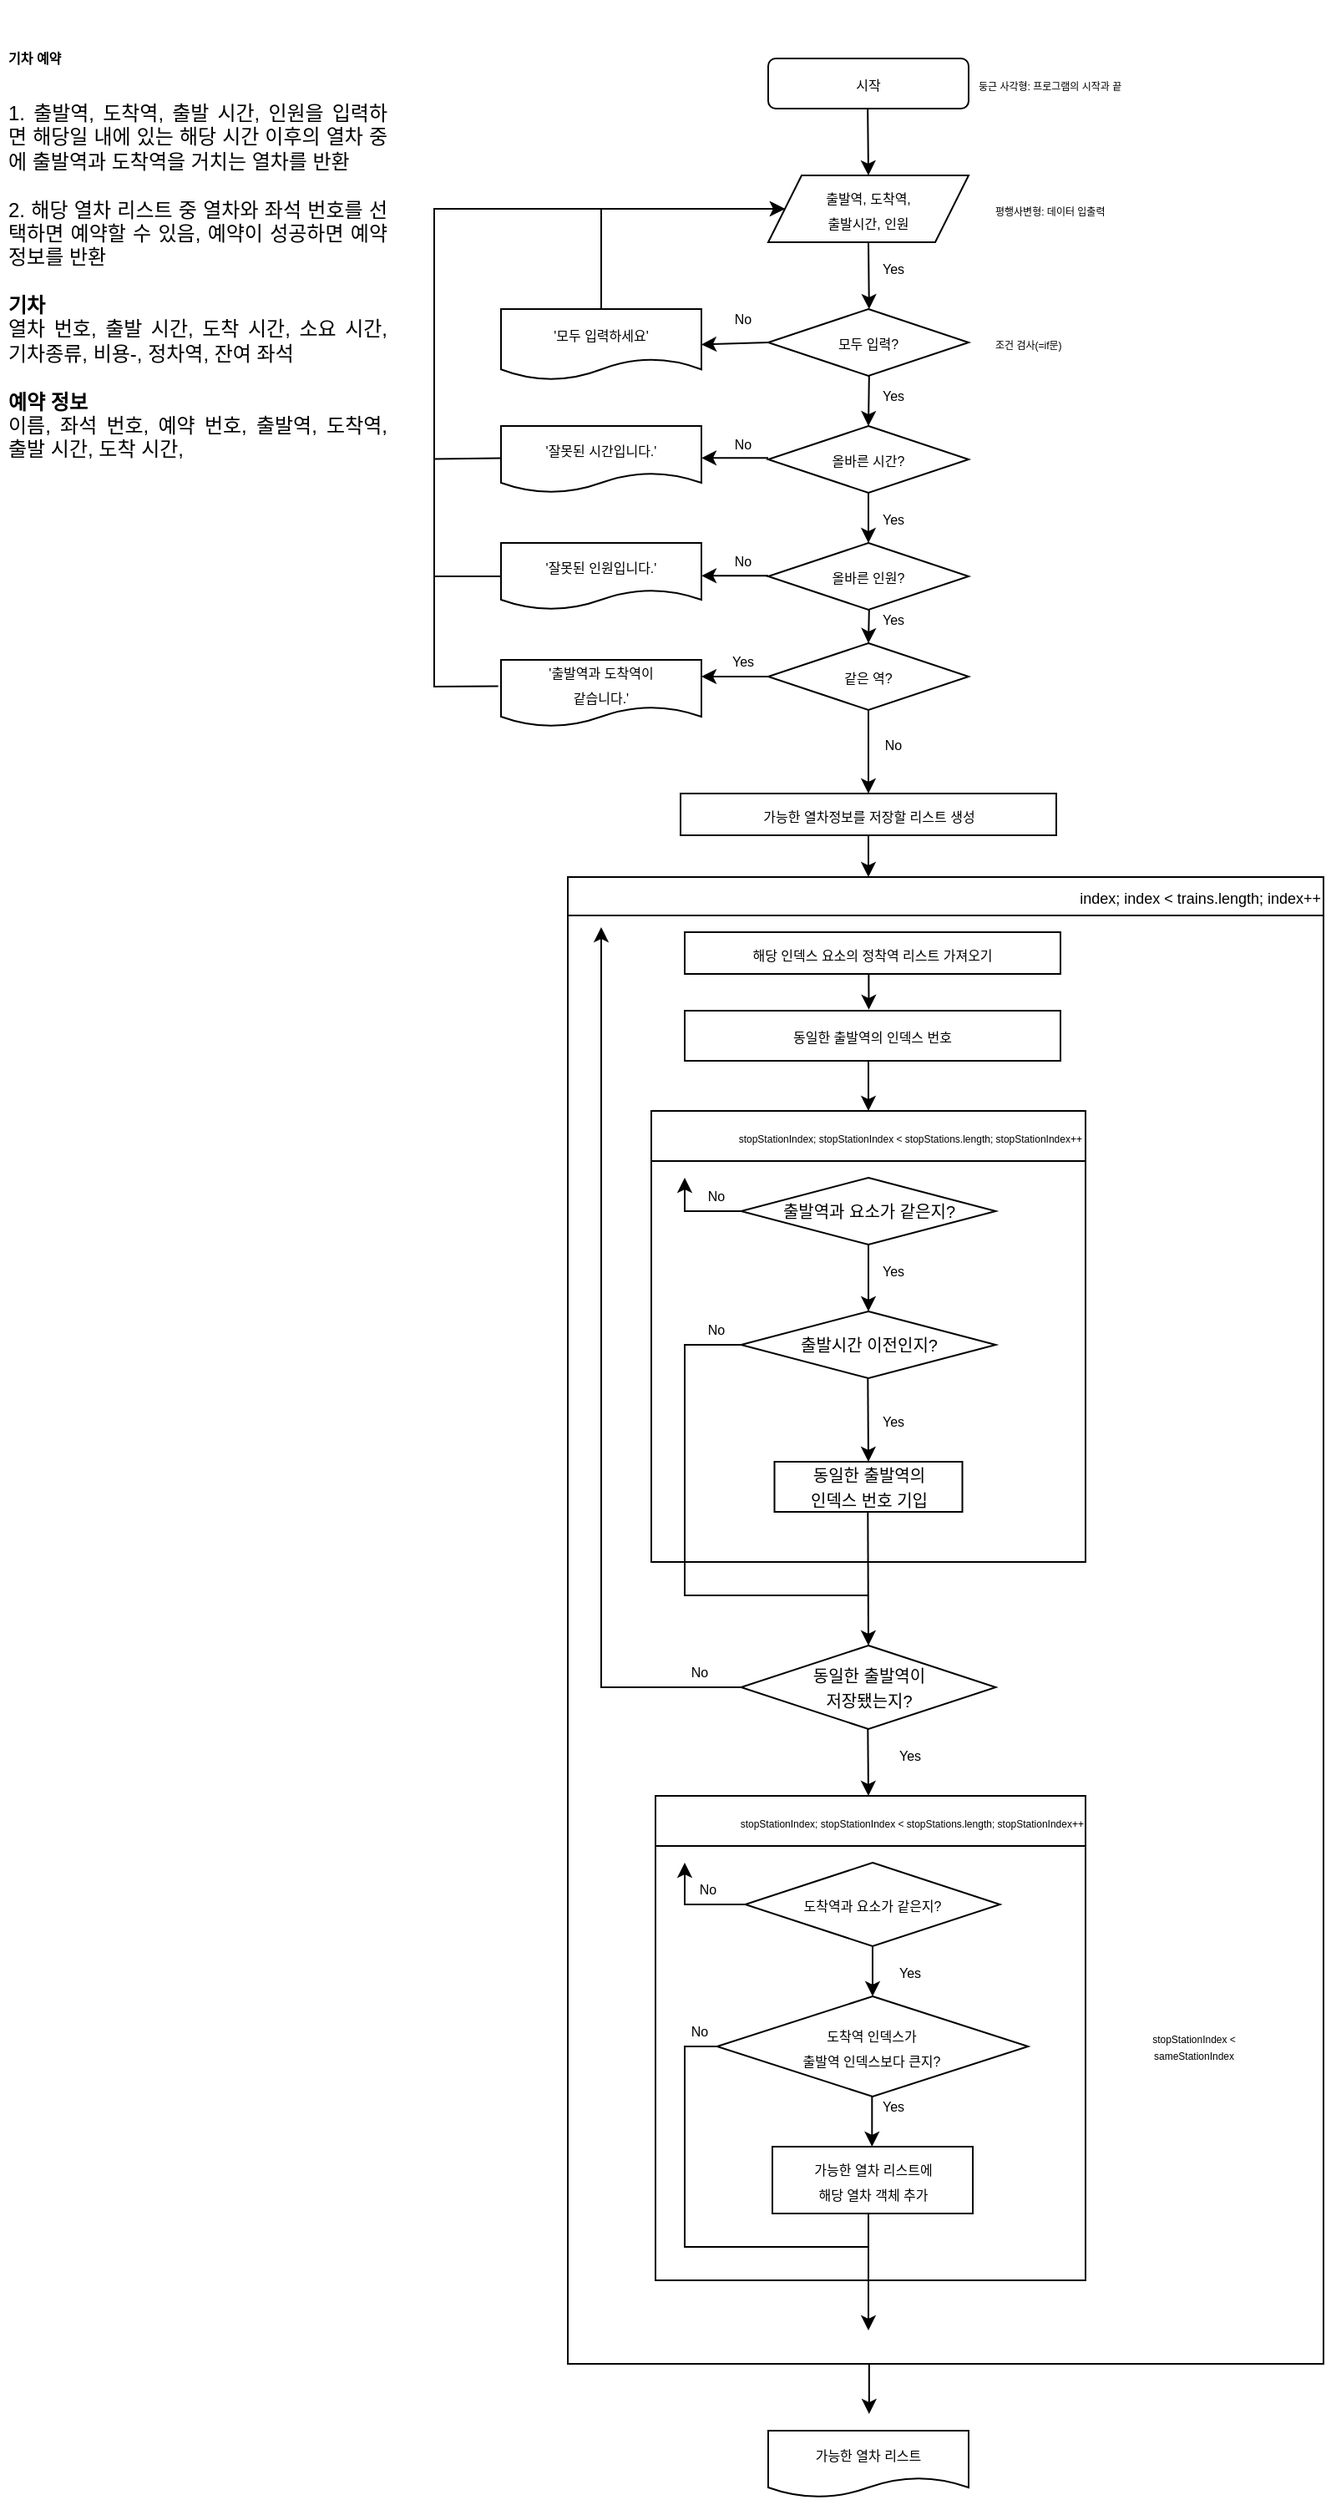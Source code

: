 <mxfile version="21.0.6" type="device"><diagram name="페이지-1" id="TivX8u7nkttPi0Drc1GT"><mxGraphModel dx="956" dy="1561" grid="1" gridSize="10" guides="1" tooltips="1" connect="1" arrows="1" fold="1" page="1" pageScale="1" pageWidth="827" pageHeight="1169" math="0" shadow="0"><root><mxCell id="0"/><mxCell id="1" parent="0"/><mxCell id="CI9CVftKUss4nP9BuD28-2" value="&lt;h1&gt;&lt;font style=&quot;font-size: 8px;&quot;&gt;기차 예약&lt;/font&gt;&lt;/h1&gt;&lt;div style=&quot;text-align: justify;&quot;&gt;1. 출발역, 도착역, 출발 시간, 인원을 입력하면 해당일 내에 있는 해당 시간 이후의 열차 중에 출발역과 도착역을 거치는 열차를 반환&lt;/div&gt;&lt;div style=&quot;text-align: justify;&quot;&gt;&lt;br&gt;&lt;/div&gt;&lt;div style=&quot;text-align: justify;&quot;&gt;2. 해당 열차 리스트 중 열차와 좌석 번호를 선택하면 예약할 수 있음, 예약이 성공하면 예약 정보를 반환&lt;/div&gt;&lt;div style=&quot;text-align: justify;&quot;&gt;&lt;br&gt;&lt;/div&gt;&lt;div style=&quot;text-align: justify;&quot;&gt;&lt;b&gt;기차&lt;/b&gt;&lt;/div&gt;&lt;div style=&quot;text-align: justify;&quot;&gt;열차 번호, 출발 시간, 도착 시간, 소요 시간, 기차종류,&amp;nbsp;&lt;span style=&quot;background-color: initial;&quot;&gt;비용-, 정차역, 잔여 좌석&amp;nbsp;&lt;/span&gt;&lt;/div&gt;&lt;div style=&quot;text-align: justify;&quot;&gt;&lt;br&gt;&lt;/div&gt;&lt;div style=&quot;text-align: justify;&quot;&gt;&lt;b&gt;예약 정보&lt;/b&gt;&lt;/div&gt;&lt;div style=&quot;text-align: justify;&quot;&gt;이름, 좌석 번호, 예약 번호, 출발역, 도착역, 출발 시간, 도착 시간,&amp;nbsp;&lt;/div&gt;&lt;div style=&quot;text-align: justify;&quot;&gt;&lt;br&gt;&lt;/div&gt;&lt;div&gt;&lt;br&gt;&lt;/div&gt;" style="text;html=1;strokeColor=none;fillColor=none;spacing=5;spacingTop=-20;whiteSpace=wrap;overflow=hidden;rounded=0;" parent="1" vertex="1"><mxGeometry x="10" y="-1145" width="235" height="300" as="geometry"/></mxCell><mxCell id="72me5ZO-nf5Kt0Uqi4xf-1" value="&lt;font style=&quot;font-size: 8px;&quot;&gt;시작&lt;/font&gt;" style="rounded=1;whiteSpace=wrap;html=1;" parent="1" vertex="1"><mxGeometry x="470" y="-1120" width="120" height="30" as="geometry"/></mxCell><mxCell id="72me5ZO-nf5Kt0Uqi4xf-2" value="&lt;font style=&quot;font-size: 6px;&quot;&gt;둥근 사각형: 프로그램의 시작과 끝&lt;/font&gt;" style="text;strokeColor=none;fillColor=none;align=left;verticalAlign=middle;spacingLeft=4;spacingRight=4;overflow=hidden;points=[[0,0.5],[1,0.5]];portConstraint=eastwest;rotatable=0;whiteSpace=wrap;html=1;" parent="1" vertex="1"><mxGeometry x="590" y="-1120" width="200" height="30" as="geometry"/></mxCell><mxCell id="72me5ZO-nf5Kt0Uqi4xf-3" value="&lt;font style=&quot;font-size: 8px;&quot;&gt;출발역, 도착역,&lt;br&gt;출발시간, 인원&lt;/font&gt;" style="shape=parallelogram;perimeter=parallelogramPerimeter;whiteSpace=wrap;html=1;fixedSize=1;" parent="1" vertex="1"><mxGeometry x="470" y="-1050" width="120" height="40" as="geometry"/></mxCell><mxCell id="72me5ZO-nf5Kt0Uqi4xf-4" value="&lt;font style=&quot;font-size: 6px;&quot;&gt;평행사변형: 데이터 입출력&lt;/font&gt;" style="text;strokeColor=none;fillColor=none;align=left;verticalAlign=middle;spacingLeft=4;spacingRight=4;overflow=hidden;points=[[0,0.5],[1,0.5]];portConstraint=eastwest;rotatable=0;whiteSpace=wrap;html=1;" parent="1" vertex="1"><mxGeometry x="600" y="-1045" width="170" height="30" as="geometry"/></mxCell><mxCell id="72me5ZO-nf5Kt0Uqi4xf-5" value="" style="endArrow=classic;html=1;rounded=0;" parent="1" edge="1"><mxGeometry width="50" height="50" relative="1" as="geometry"><mxPoint x="529.58" y="-1090" as="sourcePoint"/><mxPoint x="530" y="-1050" as="targetPoint"/></mxGeometry></mxCell><mxCell id="72me5ZO-nf5Kt0Uqi4xf-6" value="&lt;font style=&quot;font-size: 8px;&quot;&gt;모두 입력?&lt;/font&gt;" style="rhombus;whiteSpace=wrap;html=1;" parent="1" vertex="1"><mxGeometry x="470" y="-970" width="120" height="40" as="geometry"/></mxCell><mxCell id="72me5ZO-nf5Kt0Uqi4xf-7" value="&lt;font style=&quot;font-size: 6px;&quot;&gt;조건 검사(=if문)&lt;/font&gt;" style="text;strokeColor=none;fillColor=none;align=left;verticalAlign=middle;spacingLeft=4;spacingRight=4;overflow=hidden;points=[[0,0.5],[1,0.5]];portConstraint=eastwest;rotatable=0;whiteSpace=wrap;html=1;" parent="1" vertex="1"><mxGeometry x="600" y="-965" width="110" height="30" as="geometry"/></mxCell><mxCell id="72me5ZO-nf5Kt0Uqi4xf-10" value="" style="endArrow=classic;html=1;rounded=0;" parent="1" edge="1"><mxGeometry width="50" height="50" relative="1" as="geometry"><mxPoint x="530" y="-1010" as="sourcePoint"/><mxPoint x="530.42" y="-970" as="targetPoint"/></mxGeometry></mxCell><mxCell id="72me5ZO-nf5Kt0Uqi4xf-12" value="&lt;font style=&quot;font-size: 8px;&quot;&gt;'모두 입력하세요'&lt;/font&gt;" style="shape=document;whiteSpace=wrap;html=1;boundedLbl=1;" parent="1" vertex="1"><mxGeometry x="310" y="-970" width="120" height="42.5" as="geometry"/></mxCell><mxCell id="72me5ZO-nf5Kt0Uqi4xf-16" value="" style="endArrow=classic;html=1;rounded=0;entryX=0;entryY=0.5;entryDx=0;entryDy=0;exitX=0.5;exitY=0;exitDx=0;exitDy=0;" parent="1" source="72me5ZO-nf5Kt0Uqi4xf-12" target="72me5ZO-nf5Kt0Uqi4xf-3" edge="1"><mxGeometry width="50" height="50" relative="1" as="geometry"><mxPoint x="379" y="-950" as="sourcePoint"/><mxPoint x="429" y="-985" as="targetPoint"/><Array as="points"><mxPoint x="370" y="-1030"/></Array></mxGeometry></mxCell><mxCell id="72me5ZO-nf5Kt0Uqi4xf-18" value="" style="endArrow=classic;html=1;rounded=0;exitX=0;exitY=0.5;exitDx=0;exitDy=0;entryX=1;entryY=0.5;entryDx=0;entryDy=0;" parent="1" source="72me5ZO-nf5Kt0Uqi4xf-6" target="72me5ZO-nf5Kt0Uqi4xf-12" edge="1"><mxGeometry width="50" height="50" relative="1" as="geometry"><mxPoint x="460" y="-920" as="sourcePoint"/><mxPoint x="440" y="-920.42" as="targetPoint"/></mxGeometry></mxCell><mxCell id="72me5ZO-nf5Kt0Uqi4xf-20" value="&lt;font style=&quot;font-size: 8px;&quot;&gt;No&lt;/font&gt;" style="text;html=1;strokeColor=none;fillColor=none;align=center;verticalAlign=middle;whiteSpace=wrap;rounded=0;" parent="1" vertex="1"><mxGeometry x="440" y="-970" width="30" height="10" as="geometry"/></mxCell><mxCell id="72me5ZO-nf5Kt0Uqi4xf-23" value="&lt;font style=&quot;font-size: 8px;&quot;&gt;올바른 시간?&lt;/font&gt;" style="rhombus;whiteSpace=wrap;html=1;" parent="1" vertex="1"><mxGeometry x="470" y="-900" width="120" height="40" as="geometry"/></mxCell><mxCell id="72me5ZO-nf5Kt0Uqi4xf-24" value="" style="endArrow=classic;html=1;rounded=0;" parent="1" edge="1"><mxGeometry width="50" height="50" relative="1" as="geometry"><mxPoint x="530.42" y="-930" as="sourcePoint"/><mxPoint x="530" y="-900" as="targetPoint"/></mxGeometry></mxCell><mxCell id="72me5ZO-nf5Kt0Uqi4xf-25" value="&lt;font style=&quot;font-size: 8px;&quot;&gt;'잘못된 시간입니다.'&lt;/font&gt;" style="shape=document;whiteSpace=wrap;html=1;boundedLbl=1;" parent="1" vertex="1"><mxGeometry x="310" y="-900" width="120" height="40" as="geometry"/></mxCell><mxCell id="72me5ZO-nf5Kt0Uqi4xf-27" value="" style="endArrow=classic;html=1;rounded=0;" parent="1" edge="1"><mxGeometry width="50" height="50" relative="1" as="geometry"><mxPoint x="270" y="-800" as="sourcePoint"/><mxPoint x="480" y="-1030" as="targetPoint"/><Array as="points"><mxPoint x="270" y="-1030"/></Array></mxGeometry></mxCell><mxCell id="72me5ZO-nf5Kt0Uqi4xf-29" value="&lt;font style=&quot;font-size: 8px;&quot;&gt;올바른 인원?&lt;/font&gt;" style="rhombus;whiteSpace=wrap;html=1;" parent="1" vertex="1"><mxGeometry x="470" y="-830" width="120" height="40" as="geometry"/></mxCell><mxCell id="72me5ZO-nf5Kt0Uqi4xf-32" value="&lt;font style=&quot;font-size: 8px;&quot;&gt;'잘못된 인원입니다.'&lt;/font&gt;" style="shape=document;whiteSpace=wrap;html=1;boundedLbl=1;" parent="1" vertex="1"><mxGeometry x="310" y="-830" width="120" height="40" as="geometry"/></mxCell><mxCell id="72me5ZO-nf5Kt0Uqi4xf-33" value="" style="endArrow=none;html=1;rounded=0;" parent="1" edge="1"><mxGeometry width="50" height="50" relative="1" as="geometry"><mxPoint x="270" y="-880.27" as="sourcePoint"/><mxPoint x="310" y="-880.69" as="targetPoint"/></mxGeometry></mxCell><mxCell id="72me5ZO-nf5Kt0Uqi4xf-34" value="" style="endArrow=none;html=1;rounded=0;entryX=0;entryY=0.5;entryDx=0;entryDy=0;" parent="1" target="72me5ZO-nf5Kt0Uqi4xf-32" edge="1"><mxGeometry width="50" height="50" relative="1" as="geometry"><mxPoint x="270" y="-810" as="sourcePoint"/><mxPoint x="310" y="-730.42" as="targetPoint"/></mxGeometry></mxCell><mxCell id="72me5ZO-nf5Kt0Uqi4xf-38" value="" style="endArrow=classic;html=1;rounded=0;exitX=0;exitY=0.5;exitDx=0;exitDy=0;entryX=1;entryY=0.5;entryDx=0;entryDy=0;" parent="1" edge="1"><mxGeometry width="50" height="50" relative="1" as="geometry"><mxPoint x="470" y="-880.83" as="sourcePoint"/><mxPoint x="430" y="-880.83" as="targetPoint"/></mxGeometry></mxCell><mxCell id="72me5ZO-nf5Kt0Uqi4xf-39" value="&lt;font style=&quot;font-size: 8px;&quot;&gt;No&lt;/font&gt;" style="text;html=1;strokeColor=none;fillColor=none;align=center;verticalAlign=middle;whiteSpace=wrap;rounded=0;" parent="1" vertex="1"><mxGeometry x="440" y="-900" width="30" height="20" as="geometry"/></mxCell><mxCell id="72me5ZO-nf5Kt0Uqi4xf-41" value="&lt;font style=&quot;font-size: 8px;&quot;&gt;Yes&lt;/font&gt;" style="text;html=1;strokeColor=none;fillColor=none;align=center;verticalAlign=middle;whiteSpace=wrap;rounded=0;" parent="1" vertex="1"><mxGeometry x="530" y="-1000" width="30" height="10" as="geometry"/></mxCell><mxCell id="72me5ZO-nf5Kt0Uqi4xf-42" value="" style="endArrow=classic;html=1;rounded=0;" parent="1" edge="1"><mxGeometry width="50" height="50" relative="1" as="geometry"><mxPoint x="530" y="-860" as="sourcePoint"/><mxPoint x="530" y="-830" as="targetPoint"/></mxGeometry></mxCell><mxCell id="72me5ZO-nf5Kt0Uqi4xf-44" style="edgeStyle=orthogonalEdgeStyle;rounded=0;orthogonalLoop=1;jettySize=auto;html=1;exitX=0.5;exitY=1;exitDx=0;exitDy=0;" parent="1" source="72me5ZO-nf5Kt0Uqi4xf-29" target="72me5ZO-nf5Kt0Uqi4xf-29" edge="1"><mxGeometry relative="1" as="geometry"/></mxCell><mxCell id="72me5ZO-nf5Kt0Uqi4xf-45" value="" style="endArrow=classic;html=1;rounded=0;exitX=0;exitY=0.5;exitDx=0;exitDy=0;" parent="1" source="72me5ZO-nf5Kt0Uqi4xf-121" edge="1"><mxGeometry width="50" height="50" relative="1" as="geometry"><mxPoint x="470" y="-755" as="sourcePoint"/><mxPoint x="430" y="-750" as="targetPoint"/></mxGeometry></mxCell><mxCell id="72me5ZO-nf5Kt0Uqi4xf-46" value="&lt;span style=&quot;font-size: 8px;&quot;&gt;Yes&lt;/span&gt;" style="text;html=1;strokeColor=none;fillColor=none;align=center;verticalAlign=middle;whiteSpace=wrap;rounded=0;" parent="1" vertex="1"><mxGeometry x="440" y="-770" width="30" height="20" as="geometry"/></mxCell><mxCell id="72me5ZO-nf5Kt0Uqi4xf-57" value="&lt;font style=&quot;font-size: 8px;&quot;&gt;Yes&lt;/font&gt;" style="text;html=1;strokeColor=none;fillColor=none;align=center;verticalAlign=middle;whiteSpace=wrap;rounded=0;" parent="1" vertex="1"><mxGeometry x="530" y="-927.5" width="30" height="17.5" as="geometry"/></mxCell><mxCell id="72me5ZO-nf5Kt0Uqi4xf-58" value="&lt;font style=&quot;font-size: 8px;&quot;&gt;Yes&lt;/font&gt;" style="text;html=1;strokeColor=none;fillColor=none;align=center;verticalAlign=middle;whiteSpace=wrap;rounded=0;" parent="1" vertex="1"><mxGeometry x="530.42" y="-850" width="30" height="10" as="geometry"/></mxCell><mxCell id="72me5ZO-nf5Kt0Uqi4xf-64" value="&lt;span style=&quot;border-color: var(--border-color); font-weight: normal;&quot;&gt;&lt;font style=&quot;border-color: var(--border-color); font-size: 9px;&quot;&gt;index; index &amp;lt; trains.length; index++&lt;/font&gt;&lt;/span&gt;" style="swimlane;whiteSpace=wrap;html=1;align=right;" parent="1" vertex="1"><mxGeometry x="350" y="-630" width="452.5" height="890" as="geometry"/></mxCell><mxCell id="72me5ZO-nf5Kt0Uqi4xf-65" value="&lt;font style=&quot;font-weight: normal; font-size: 6px;&quot;&gt;stopStationIndex; stopStationIndex &amp;lt; stopStations.length; stopStationIndex++&lt;/font&gt;" style="swimlane;whiteSpace=wrap;html=1;align=right;startSize=30;" parent="72me5ZO-nf5Kt0Uqi4xf-64" vertex="1"><mxGeometry x="50" y="140" width="260" height="270" as="geometry"/></mxCell><mxCell id="72me5ZO-nf5Kt0Uqi4xf-91" value="&lt;font style=&quot;font-size: 10px;&quot;&gt;출발역과 요소가 같은지?&lt;/font&gt;" style="rhombus;whiteSpace=wrap;html=1;" parent="72me5ZO-nf5Kt0Uqi4xf-65" vertex="1"><mxGeometry x="53.75" y="40" width="152.5" height="40" as="geometry"/></mxCell><mxCell id="72me5ZO-nf5Kt0Uqi4xf-92" value="&lt;font style=&quot;font-size: 10px;&quot;&gt;동일한 출발역의&lt;br&gt;인덱스 번호 기입&lt;/font&gt;" style="whiteSpace=wrap;html=1;" parent="72me5ZO-nf5Kt0Uqi4xf-65" vertex="1"><mxGeometry x="73.75" y="210" width="112.5" height="30" as="geometry"/></mxCell><mxCell id="72me5ZO-nf5Kt0Uqi4xf-93" value="" style="endArrow=classic;html=1;rounded=0;exitX=0.5;exitY=1;exitDx=0;exitDy=0;entryX=0.5;entryY=0;entryDx=0;entryDy=0;" parent="72me5ZO-nf5Kt0Uqi4xf-65" source="72me5ZO-nf5Kt0Uqi4xf-91" target="72me5ZO-nf5Kt0Uqi4xf-118" edge="1"><mxGeometry width="50" height="50" relative="1" as="geometry"><mxPoint x="143.41" y="90" as="sourcePoint"/><mxPoint x="130" y="100" as="targetPoint"/></mxGeometry></mxCell><mxCell id="72me5ZO-nf5Kt0Uqi4xf-118" value="&lt;font style=&quot;font-size: 10px;&quot;&gt;출발시간 이전인지?&lt;/font&gt;" style="rhombus;whiteSpace=wrap;html=1;" parent="72me5ZO-nf5Kt0Uqi4xf-65" vertex="1"><mxGeometry x="53.75" y="120" width="152.5" height="40" as="geometry"/></mxCell><mxCell id="72me5ZO-nf5Kt0Uqi4xf-129" value="&lt;font style=&quot;font-size: 8px;&quot;&gt;No&lt;/font&gt;" style="text;html=1;strokeColor=none;fillColor=none;align=center;verticalAlign=middle;whiteSpace=wrap;rounded=0;" parent="72me5ZO-nf5Kt0Uqi4xf-65" vertex="1"><mxGeometry x="23.75" y="40" width="30" height="20" as="geometry"/></mxCell><mxCell id="72me5ZO-nf5Kt0Uqi4xf-131" value="" style="endArrow=classic;html=1;rounded=0;exitX=0.5;exitY=1;exitDx=0;exitDy=0;" parent="72me5ZO-nf5Kt0Uqi4xf-65" edge="1"><mxGeometry width="50" height="50" relative="1" as="geometry"><mxPoint x="129.66" y="160" as="sourcePoint"/><mxPoint x="130" y="210" as="targetPoint"/></mxGeometry></mxCell><mxCell id="72me5ZO-nf5Kt0Uqi4xf-132" value="&lt;font style=&quot;font-size: 8px;&quot;&gt;No&lt;/font&gt;" style="text;html=1;strokeColor=none;fillColor=none;align=center;verticalAlign=middle;whiteSpace=wrap;rounded=0;" parent="72me5ZO-nf5Kt0Uqi4xf-65" vertex="1"><mxGeometry x="23.75" y="120" width="30" height="20" as="geometry"/></mxCell><mxCell id="72me5ZO-nf5Kt0Uqi4xf-133" value="&lt;font style=&quot;font-size: 8px;&quot;&gt;Yes&lt;/font&gt;" style="text;html=1;strokeColor=none;fillColor=none;align=center;verticalAlign=middle;whiteSpace=wrap;rounded=0;" parent="72me5ZO-nf5Kt0Uqi4xf-65" vertex="1"><mxGeometry x="130" y="90" width="30" height="10" as="geometry"/></mxCell><mxCell id="72me5ZO-nf5Kt0Uqi4xf-134" value="&lt;font style=&quot;font-size: 8px;&quot;&gt;Yes&lt;/font&gt;" style="text;html=1;strokeColor=none;fillColor=none;align=center;verticalAlign=middle;whiteSpace=wrap;rounded=0;" parent="72me5ZO-nf5Kt0Uqi4xf-65" vertex="1"><mxGeometry x="130" y="180" width="30" height="10" as="geometry"/></mxCell><mxCell id="72me5ZO-nf5Kt0Uqi4xf-173" value="" style="endArrow=classic;html=1;rounded=0;exitX=1;exitY=1;exitDx=0;exitDy=0;" parent="72me5ZO-nf5Kt0Uqi4xf-65" source="72me5ZO-nf5Kt0Uqi4xf-129" edge="1"><mxGeometry width="50" height="50" relative="1" as="geometry"><mxPoint x="30" y="100" as="sourcePoint"/><mxPoint x="20" y="40" as="targetPoint"/><Array as="points"><mxPoint x="20" y="60"/></Array></mxGeometry></mxCell><mxCell id="72me5ZO-nf5Kt0Uqi4xf-62" value="&lt;font style=&quot;font-size: 8px;&quot;&gt;해당 인덱스 요소의 정착역 리스트 가져오기&lt;/font&gt;" style="whiteSpace=wrap;html=1;" parent="72me5ZO-nf5Kt0Uqi4xf-64" vertex="1"><mxGeometry x="70" y="33" width="225" height="25" as="geometry"/></mxCell><mxCell id="72me5ZO-nf5Kt0Uqi4xf-89" value="&lt;font style=&quot;font-size: 8px;&quot;&gt;동일한 출발역의 인덱스 번호&lt;/font&gt;" style="whiteSpace=wrap;html=1;" parent="72me5ZO-nf5Kt0Uqi4xf-64" vertex="1"><mxGeometry x="70" y="80" width="225" height="30" as="geometry"/></mxCell><mxCell id="72me5ZO-nf5Kt0Uqi4xf-96" value="" style="endArrow=classic;html=1;rounded=0;" parent="72me5ZO-nf5Kt0Uqi4xf-64" edge="1"><mxGeometry width="50" height="50" relative="1" as="geometry"><mxPoint x="180" y="110" as="sourcePoint"/><mxPoint x="180" y="140" as="targetPoint"/></mxGeometry></mxCell><mxCell id="72me5ZO-nf5Kt0Uqi4xf-97" value="&lt;font style=&quot;font-size: 10px;&quot;&gt;동일한 출발역이&lt;br&gt;저장됐는지?&lt;/font&gt;" style="rhombus;whiteSpace=wrap;html=1;" parent="72me5ZO-nf5Kt0Uqi4xf-64" vertex="1"><mxGeometry x="103.75" y="460" width="152.5" height="50" as="geometry"/></mxCell><mxCell id="72me5ZO-nf5Kt0Uqi4xf-99" value="&lt;font style=&quot;font-weight: normal; font-size: 6px;&quot;&gt;stopStationIndex; stopStationIndex &amp;lt; stopStations.length; stopStationIndex++&lt;/font&gt;" style="swimlane;whiteSpace=wrap;html=1;align=right;startSize=30;" parent="72me5ZO-nf5Kt0Uqi4xf-64" vertex="1"><mxGeometry x="52.5" y="550" width="257.5" height="290" as="geometry"/></mxCell><mxCell id="72me5ZO-nf5Kt0Uqi4xf-100" value="&lt;font style=&quot;font-size: 8px;&quot;&gt;도착역과 요소가 같은지?&lt;/font&gt;" style="rhombus;whiteSpace=wrap;html=1;" parent="72me5ZO-nf5Kt0Uqi4xf-99" vertex="1"><mxGeometry x="53.75" y="40" width="152.5" height="50" as="geometry"/></mxCell><mxCell id="72me5ZO-nf5Kt0Uqi4xf-102" value="" style="endArrow=classic;html=1;rounded=0;entryX=0.5;entryY=0;entryDx=0;entryDy=0;exitX=0.5;exitY=1;exitDx=0;exitDy=0;" parent="72me5ZO-nf5Kt0Uqi4xf-99" source="72me5ZO-nf5Kt0Uqi4xf-100" edge="1"><mxGeometry width="50" height="50" relative="1" as="geometry"><mxPoint x="143.41" y="90" as="sourcePoint"/><mxPoint x="130" y="120.0" as="targetPoint"/></mxGeometry></mxCell><mxCell id="72me5ZO-nf5Kt0Uqi4xf-104" value="&lt;font style=&quot;font-size: 8px;&quot;&gt;도착역 인덱스가&lt;br&gt;출발역 인덱스보다 큰지?&lt;/font&gt;" style="rhombus;whiteSpace=wrap;html=1;" parent="72me5ZO-nf5Kt0Uqi4xf-99" vertex="1"><mxGeometry x="36.88" y="120" width="186.25" height="60" as="geometry"/></mxCell><mxCell id="72me5ZO-nf5Kt0Uqi4xf-107" value="&lt;font style=&quot;font-size: 8px;&quot;&gt;가능한 열차 리스트에&lt;br&gt;해당 열차 객체 추가&lt;/font&gt;" style="rounded=0;whiteSpace=wrap;html=1;" parent="72me5ZO-nf5Kt0Uqi4xf-99" vertex="1"><mxGeometry x="70" y="210" width="120" height="40" as="geometry"/></mxCell><mxCell id="72me5ZO-nf5Kt0Uqi4xf-136" value="" style="endArrow=classic;html=1;rounded=0;entryX=0.5;entryY=0;entryDx=0;entryDy=0;exitX=0.5;exitY=1;exitDx=0;exitDy=0;" parent="72me5ZO-nf5Kt0Uqi4xf-99" edge="1"><mxGeometry width="50" height="50" relative="1" as="geometry"><mxPoint x="129.66" y="180" as="sourcePoint"/><mxPoint x="129.66" y="210.0" as="targetPoint"/></mxGeometry></mxCell><mxCell id="72me5ZO-nf5Kt0Uqi4xf-138" value="&lt;font style=&quot;font-size: 8px;&quot;&gt;No&lt;/font&gt;" style="text;html=1;strokeColor=none;fillColor=none;align=center;verticalAlign=middle;whiteSpace=wrap;rounded=0;" parent="72me5ZO-nf5Kt0Uqi4xf-99" vertex="1"><mxGeometry x="20" y="50" width="21.5" height="10" as="geometry"/></mxCell><mxCell id="72me5ZO-nf5Kt0Uqi4xf-165" value="&lt;font style=&quot;font-size: 8px;&quot;&gt;No&lt;/font&gt;" style="text;html=1;strokeColor=none;fillColor=none;align=center;verticalAlign=middle;whiteSpace=wrap;rounded=0;" parent="72me5ZO-nf5Kt0Uqi4xf-99" vertex="1"><mxGeometry x="11.5" y="130" width="30" height="20" as="geometry"/></mxCell><mxCell id="72me5ZO-nf5Kt0Uqi4xf-166" value="&lt;font style=&quot;font-size: 8px;&quot;&gt;Yes&lt;/font&gt;" style="text;html=1;strokeColor=none;fillColor=none;align=center;verticalAlign=middle;whiteSpace=wrap;rounded=0;" parent="72me5ZO-nf5Kt0Uqi4xf-99" vertex="1"><mxGeometry x="137.5" y="100" width="30" height="10" as="geometry"/></mxCell><mxCell id="72me5ZO-nf5Kt0Uqi4xf-167" value="&lt;font style=&quot;font-size: 8px;&quot;&gt;Yes&lt;/font&gt;" style="text;html=1;strokeColor=none;fillColor=none;align=center;verticalAlign=middle;whiteSpace=wrap;rounded=0;" parent="72me5ZO-nf5Kt0Uqi4xf-99" vertex="1"><mxGeometry x="127.5" y="180" width="30" height="10" as="geometry"/></mxCell><mxCell id="72me5ZO-nf5Kt0Uqi4xf-184" value="" style="endArrow=none;html=1;rounded=0;" parent="72me5ZO-nf5Kt0Uqi4xf-99" edge="1"><mxGeometry width="50" height="50" relative="1" as="geometry"><mxPoint x="127.5" y="290" as="sourcePoint"/><mxPoint x="127.5" y="250" as="targetPoint"/></mxGeometry></mxCell><mxCell id="72me5ZO-nf5Kt0Uqi4xf-103" value="" style="endArrow=classic;html=1;rounded=0;exitX=0;exitY=0.5;exitDx=0;exitDy=0;" parent="72me5ZO-nf5Kt0Uqi4xf-64" source="72me5ZO-nf5Kt0Uqi4xf-100" edge="1"><mxGeometry width="50" height="50" relative="1" as="geometry"><mxPoint x="62.5" y="640" as="sourcePoint"/><mxPoint x="70" y="590" as="targetPoint"/><Array as="points"><mxPoint x="70" y="615"/></Array></mxGeometry></mxCell><mxCell id="72me5ZO-nf5Kt0Uqi4xf-120" value="" style="endArrow=none;html=1;rounded=0;entryX=0;entryY=0.5;entryDx=0;entryDy=0;" parent="72me5ZO-nf5Kt0Uqi4xf-64" target="72me5ZO-nf5Kt0Uqi4xf-118" edge="1"><mxGeometry width="50" height="50" relative="1" as="geometry"><mxPoint x="180" y="430" as="sourcePoint"/><mxPoint x="130" y="280" as="targetPoint"/><Array as="points"><mxPoint x="70" y="430"/><mxPoint x="70" y="280"/></Array></mxGeometry></mxCell><mxCell id="72me5ZO-nf5Kt0Uqi4xf-135" value="" style="endArrow=classic;html=1;rounded=0;exitX=0.5;exitY=1;exitDx=0;exitDy=0;entryX=0.5;entryY=0;entryDx=0;entryDy=0;" parent="72me5ZO-nf5Kt0Uqi4xf-64" target="72me5ZO-nf5Kt0Uqi4xf-97" edge="1"><mxGeometry width="50" height="50" relative="1" as="geometry"><mxPoint x="179.66" y="380" as="sourcePoint"/><mxPoint x="180" y="430" as="targetPoint"/></mxGeometry></mxCell><mxCell id="72me5ZO-nf5Kt0Uqi4xf-171" value="" style="endArrow=classic;html=1;rounded=0;exitX=0.5;exitY=1;exitDx=0;exitDy=0;" parent="72me5ZO-nf5Kt0Uqi4xf-64" source="72me5ZO-nf5Kt0Uqi4xf-86" edge="1"><mxGeometry width="50" height="50" relative="1" as="geometry"><mxPoint x="179.66" y="-30" as="sourcePoint"/><mxPoint x="180" as="targetPoint"/></mxGeometry></mxCell><mxCell id="72me5ZO-nf5Kt0Uqi4xf-172" value="" style="endArrow=classic;html=1;rounded=0;entryX=0.49;entryY=-0.019;entryDx=0;entryDy=0;entryPerimeter=0;" parent="72me5ZO-nf5Kt0Uqi4xf-64" edge="1" target="72me5ZO-nf5Kt0Uqi4xf-89"><mxGeometry width="50" height="50" relative="1" as="geometry"><mxPoint x="180.17" y="58" as="sourcePoint"/><mxPoint x="179.83" y="78" as="targetPoint"/></mxGeometry></mxCell><mxCell id="72me5ZO-nf5Kt0Uqi4xf-174" value="&lt;font style=&quot;font-size: 8px;&quot;&gt;Yes&lt;/font&gt;" style="text;html=1;strokeColor=none;fillColor=none;align=center;verticalAlign=middle;whiteSpace=wrap;rounded=0;" parent="72me5ZO-nf5Kt0Uqi4xf-64" vertex="1"><mxGeometry x="190" y="520" width="30" height="10" as="geometry"/></mxCell><mxCell id="72me5ZO-nf5Kt0Uqi4xf-176" value="" style="endArrow=classic;html=1;rounded=0;exitX=0.5;exitY=1;exitDx=0;exitDy=0;" parent="72me5ZO-nf5Kt0Uqi4xf-64" edge="1"><mxGeometry width="50" height="50" relative="1" as="geometry"><mxPoint x="179.66" y="510" as="sourcePoint"/><mxPoint x="180" y="550" as="targetPoint"/></mxGeometry></mxCell><mxCell id="72me5ZO-nf5Kt0Uqi4xf-177" value="&lt;span style=&quot;font-size: 8px;&quot;&gt;No&lt;/span&gt;" style="text;html=1;strokeColor=none;fillColor=none;align=center;verticalAlign=middle;whiteSpace=wrap;rounded=0;" parent="72me5ZO-nf5Kt0Uqi4xf-64" vertex="1"><mxGeometry x="64" y="470" width="30" height="10" as="geometry"/></mxCell><mxCell id="72me5ZO-nf5Kt0Uqi4xf-187" value="&lt;h6&gt;&lt;div style=&quot;&quot;&gt;&lt;span style=&quot;font-size: 6px; font-weight: normal; background-color: initial;&quot;&gt;stopStationIndex &amp;lt;&lt;/span&gt;&lt;/div&gt;&lt;span style=&quot;font-weight: normal;&quot;&gt;&lt;div style=&quot;&quot;&gt;&lt;span style=&quot;font-size: 6px; background-color: initial;&quot;&gt;sameStationIndex&lt;/span&gt;&lt;/div&gt;&lt;/span&gt;&lt;/h6&gt;" style="text;strokeColor=none;fillColor=none;align=center;verticalAlign=middle;spacingLeft=4;spacingRight=4;overflow=hidden;points=[[0,0.5],[1,0.5]];portConstraint=eastwest;rotatable=0;whiteSpace=wrap;html=1;" parent="72me5ZO-nf5Kt0Uqi4xf-64" vertex="1"><mxGeometry x="320" y="670" width="110" height="50" as="geometry"/></mxCell><mxCell id="72me5ZO-nf5Kt0Uqi4xf-86" value="&lt;font style=&quot;font-size: 8px;&quot;&gt;가능한 열차정보를 저장할 리스트 생성&lt;/font&gt;" style="whiteSpace=wrap;html=1;" parent="1" vertex="1"><mxGeometry x="417.5" y="-680" width="225" height="25" as="geometry"/></mxCell><mxCell id="72me5ZO-nf5Kt0Uqi4xf-98" value="" style="endArrow=classic;html=1;rounded=0;exitX=0;exitY=0.5;exitDx=0;exitDy=0;" parent="1" source="72me5ZO-nf5Kt0Uqi4xf-97" edge="1"><mxGeometry width="50" height="50" relative="1" as="geometry"><mxPoint x="410" y="-370" as="sourcePoint"/><mxPoint x="370" y="-600" as="targetPoint"/><Array as="points"><mxPoint x="370" y="-145"/></Array></mxGeometry></mxCell><mxCell id="72me5ZO-nf5Kt0Uqi4xf-117" value="&lt;font style=&quot;font-size: 8px;&quot;&gt;가능한 열차 리스트&lt;/font&gt;" style="shape=document;whiteSpace=wrap;html=1;boundedLbl=1;" parent="1" vertex="1"><mxGeometry x="470" y="300" width="120" height="40" as="geometry"/></mxCell><mxCell id="72me5ZO-nf5Kt0Uqi4xf-121" value="&lt;font style=&quot;font-size: 8px;&quot;&gt;같은 역?&lt;/font&gt;" style="rhombus;whiteSpace=wrap;html=1;" parent="1" vertex="1"><mxGeometry x="470" y="-770" width="120" height="40" as="geometry"/></mxCell><mxCell id="72me5ZO-nf5Kt0Uqi4xf-122" value="&lt;font style=&quot;font-size: 8px;&quot;&gt;'출발역과 도착역이 &lt;br&gt;같습니다.'&lt;/font&gt;" style="shape=document;whiteSpace=wrap;html=1;boundedLbl=1;" parent="1" vertex="1"><mxGeometry x="310" y="-760" width="120" height="40" as="geometry"/></mxCell><mxCell id="72me5ZO-nf5Kt0Uqi4xf-124" value="" style="endArrow=classic;html=1;rounded=0;" parent="1" edge="1"><mxGeometry width="50" height="50" relative="1" as="geometry"><mxPoint x="530.42" y="-790" as="sourcePoint"/><mxPoint x="530" y="-770" as="targetPoint"/></mxGeometry></mxCell><mxCell id="72me5ZO-nf5Kt0Uqi4xf-125" value="" style="endArrow=none;html=1;rounded=0;exitX=-0.014;exitY=0.395;exitDx=0;exitDy=0;exitPerimeter=0;" parent="1" source="72me5ZO-nf5Kt0Uqi4xf-122" edge="1"><mxGeometry width="50" height="50" relative="1" as="geometry"><mxPoint x="430" y="-750" as="sourcePoint"/><mxPoint x="270" y="-1030" as="targetPoint"/><Array as="points"><mxPoint x="270" y="-744"/></Array></mxGeometry></mxCell><mxCell id="72me5ZO-nf5Kt0Uqi4xf-126" value="&lt;font style=&quot;font-size: 8px;&quot;&gt;No&lt;/font&gt;" style="text;html=1;strokeColor=none;fillColor=none;align=center;verticalAlign=middle;whiteSpace=wrap;rounded=0;" parent="1" vertex="1"><mxGeometry x="530.42" y="-720" width="30" height="20" as="geometry"/></mxCell><mxCell id="72me5ZO-nf5Kt0Uqi4xf-127" value="" style="endArrow=classic;html=1;rounded=0;entryX=0.5;entryY=0;entryDx=0;entryDy=0;" parent="1" target="72me5ZO-nf5Kt0Uqi4xf-86" edge="1"><mxGeometry width="50" height="50" relative="1" as="geometry"><mxPoint x="530" y="-730" as="sourcePoint"/><mxPoint x="530.42" y="-710" as="targetPoint"/></mxGeometry></mxCell><mxCell id="72me5ZO-nf5Kt0Uqi4xf-137" value="" style="endArrow=classic;html=1;rounded=0;entryX=0.5;entryY=0;entryDx=0;entryDy=0;exitX=0.5;exitY=1;exitDx=0;exitDy=0;" parent="1" edge="1"><mxGeometry width="50" height="50" relative="1" as="geometry"><mxPoint x="530.42" y="260" as="sourcePoint"/><mxPoint x="530.42" y="290.0" as="targetPoint"/></mxGeometry></mxCell><mxCell id="72me5ZO-nf5Kt0Uqi4xf-168" value="&lt;font style=&quot;font-size: 8px;&quot;&gt;No&lt;/font&gt;" style="text;html=1;strokeColor=none;fillColor=none;align=center;verticalAlign=middle;whiteSpace=wrap;rounded=0;" parent="1" vertex="1"><mxGeometry x="440" y="-830" width="30" height="20" as="geometry"/></mxCell><mxCell id="72me5ZO-nf5Kt0Uqi4xf-169" value="" style="endArrow=classic;html=1;rounded=0;exitX=0;exitY=0.5;exitDx=0;exitDy=0;entryX=1;entryY=0.5;entryDx=0;entryDy=0;" parent="1" edge="1"><mxGeometry width="50" height="50" relative="1" as="geometry"><mxPoint x="470" y="-810.34" as="sourcePoint"/><mxPoint x="430" y="-810.34" as="targetPoint"/></mxGeometry></mxCell><mxCell id="72me5ZO-nf5Kt0Uqi4xf-170" value="&lt;font style=&quot;font-size: 8px;&quot;&gt;Yes&lt;/font&gt;" style="text;html=1;strokeColor=none;fillColor=none;align=center;verticalAlign=middle;whiteSpace=wrap;rounded=0;" parent="1" vertex="1"><mxGeometry x="530.42" y="-790" width="30" height="10" as="geometry"/></mxCell><mxCell id="72me5ZO-nf5Kt0Uqi4xf-181" value="" style="endArrow=classic;html=1;rounded=0;exitX=0;exitY=0.5;exitDx=0;exitDy=0;" parent="1" source="72me5ZO-nf5Kt0Uqi4xf-104" edge="1"><mxGeometry width="50" height="50" relative="1" as="geometry"><mxPoint x="430" y="90" as="sourcePoint"/><mxPoint x="530" y="240" as="targetPoint"/><Array as="points"><mxPoint x="420" y="70"/><mxPoint x="420" y="190"/><mxPoint x="530" y="190"/></Array></mxGeometry></mxCell></root></mxGraphModel></diagram></mxfile>